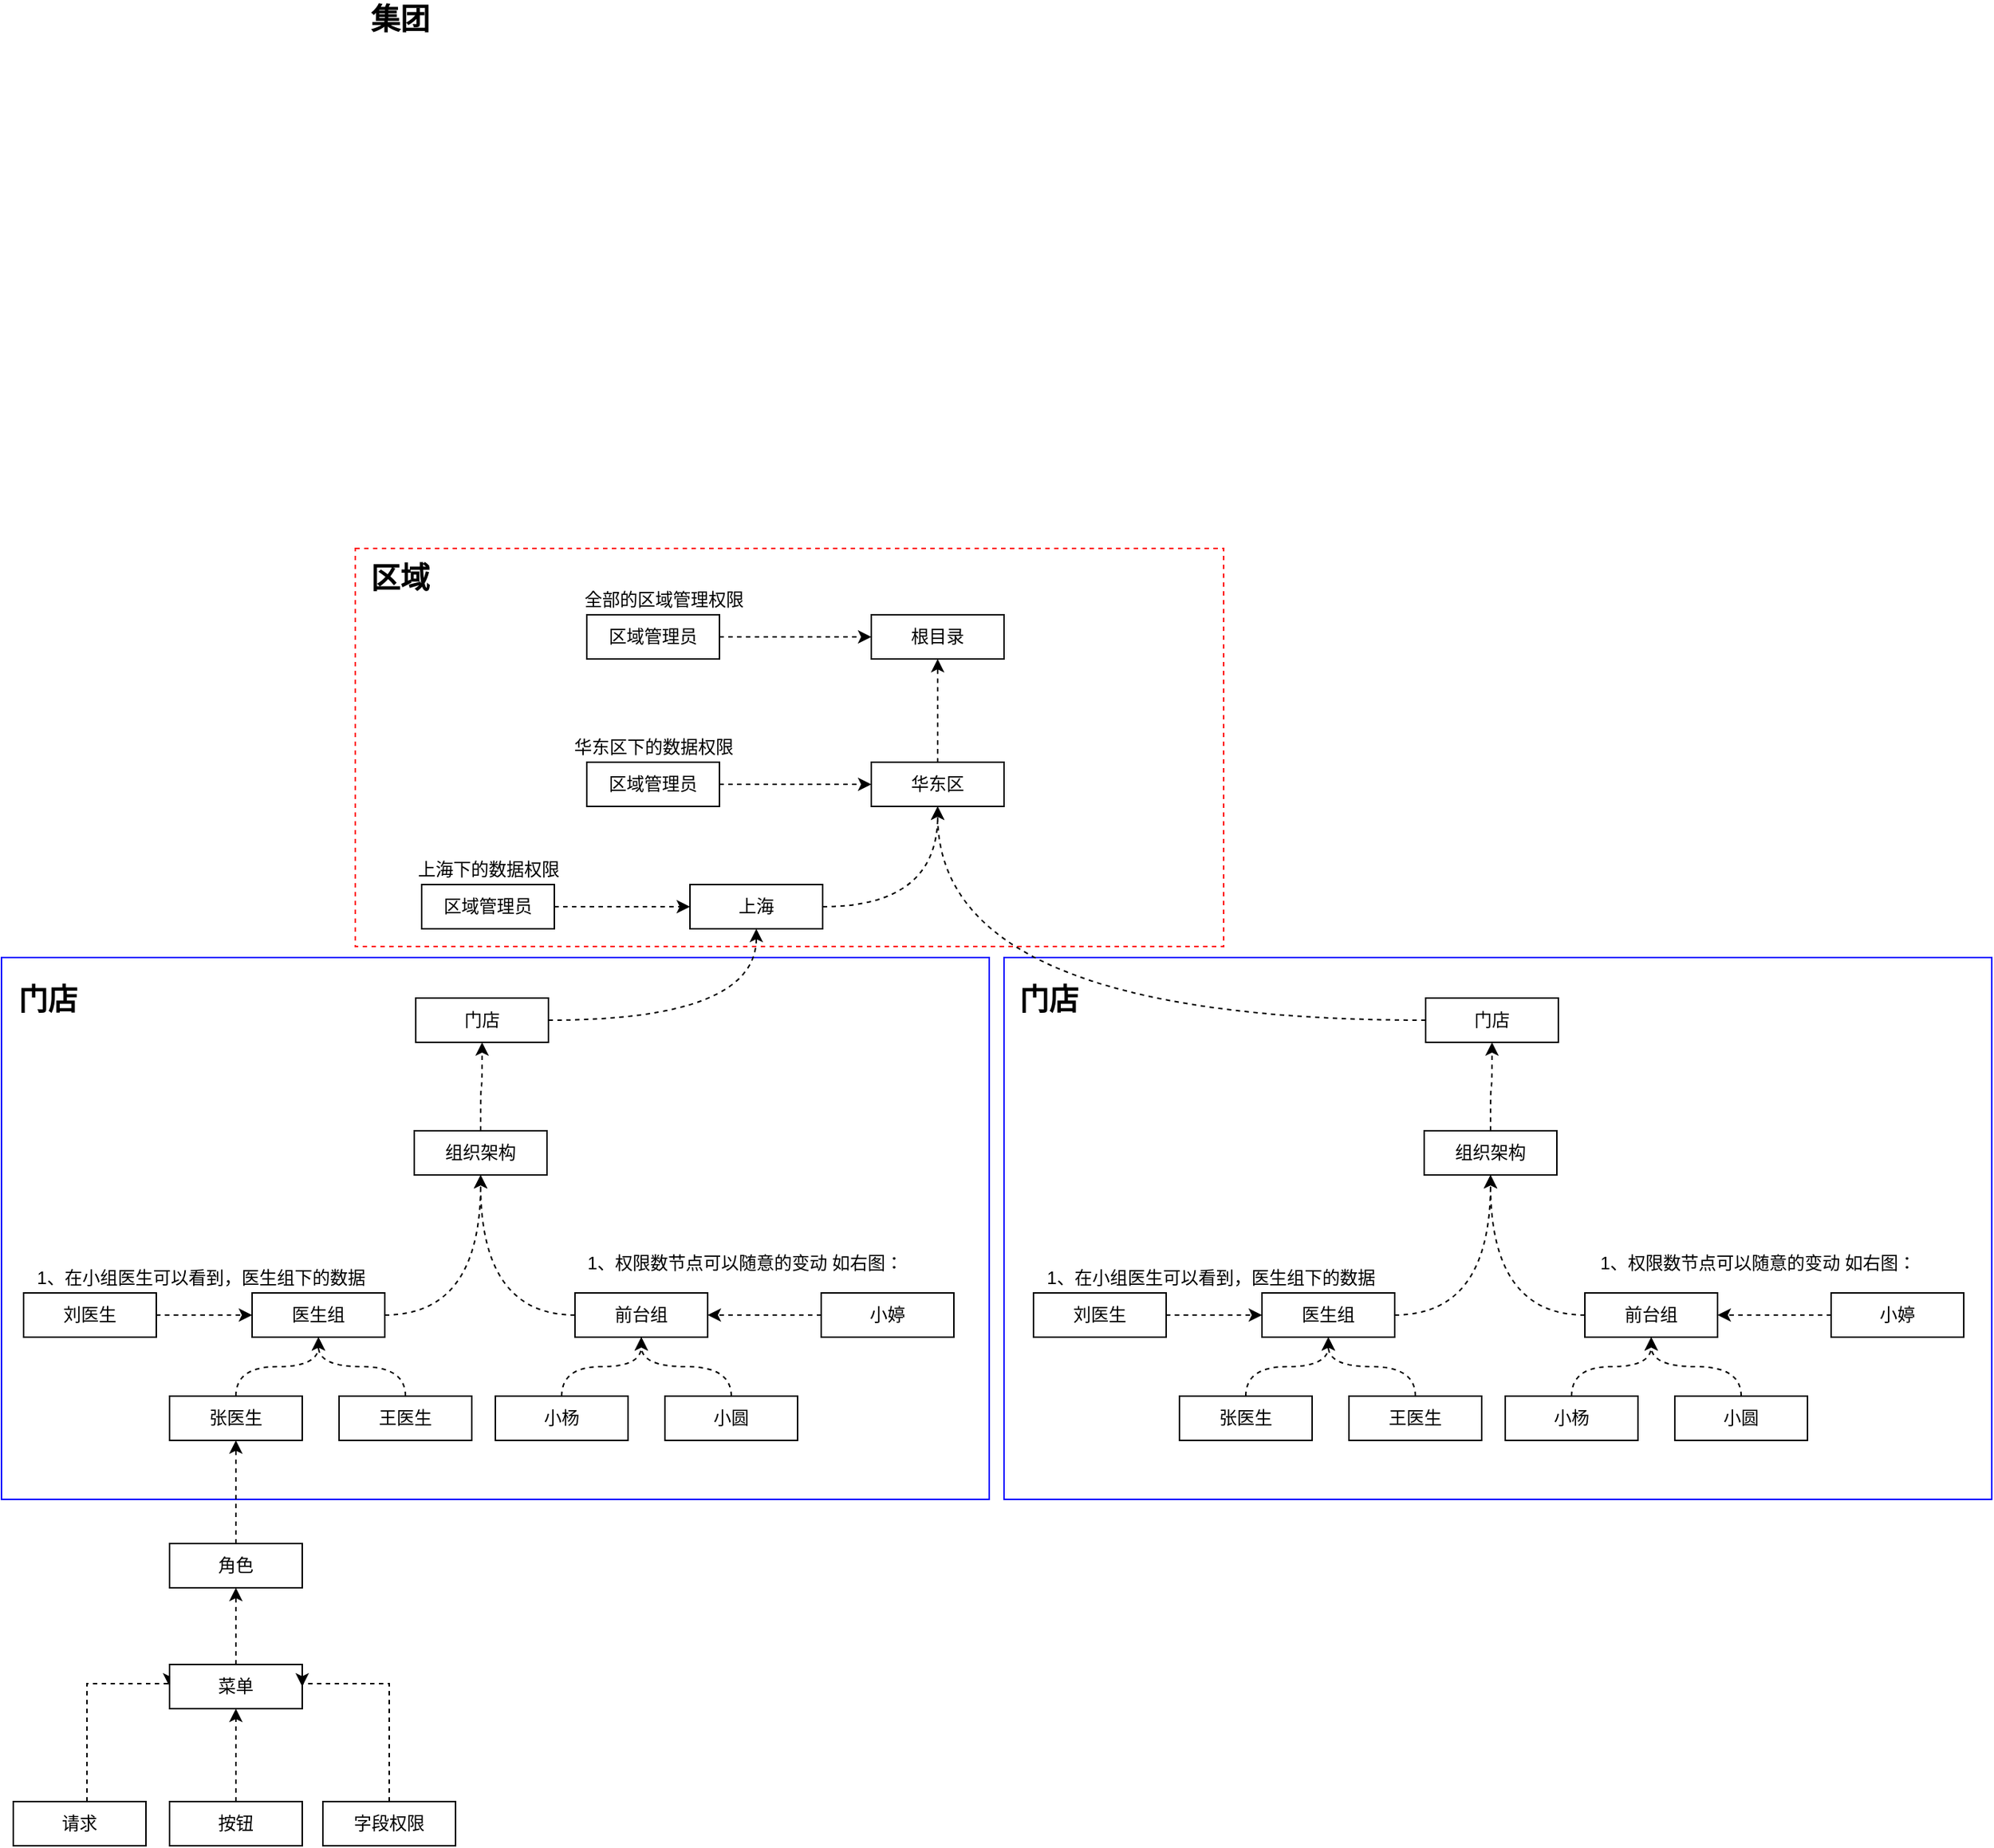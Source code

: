 <mxfile version="14.7.3" type="github">
  <diagram id="DutGnjLJBerShhZG-TlV" name="第 1 页">
    <mxGraphModel dx="1954" dy="-1624" grid="1" gridSize="10" guides="1" tooltips="1" connect="1" arrows="1" fold="1" page="1" pageScale="1" pageWidth="827" pageHeight="1169" math="0" shadow="0">
      <root>
        <mxCell id="0" />
        <mxCell id="1" parent="0" />
        <mxCell id="UfZnHSmK57loNZaYlV-8-1" value="" style="rounded=0;whiteSpace=wrap;html=1;dashed=1;strokeColor=#FF0000;" vertex="1" parent="1">
          <mxGeometry x="-518" y="2840" width="589" height="270" as="geometry" />
        </mxCell>
        <mxCell id="UfZnHSmK57loNZaYlV-8-2" value="" style="rounded=0;whiteSpace=wrap;html=1;strokeColor=#0000FF;" vertex="1" parent="1">
          <mxGeometry x="-78" y="3117.5" width="670" height="367.5" as="geometry" />
        </mxCell>
        <mxCell id="UfZnHSmK57loNZaYlV-8-3" value="" style="rounded=0;whiteSpace=wrap;html=1;strokeColor=#0000FF;" vertex="1" parent="1">
          <mxGeometry x="-758" y="3117.5" width="670" height="367.5" as="geometry" />
        </mxCell>
        <mxCell id="UfZnHSmK57loNZaYlV-8-4" style="edgeStyle=orthogonalEdgeStyle;curved=1;rounded=0;orthogonalLoop=1;jettySize=auto;html=1;dashed=1;" edge="1" parent="1" source="UfZnHSmK57loNZaYlV-8-5" target="UfZnHSmK57loNZaYlV-8-25">
          <mxGeometry relative="1" as="geometry" />
        </mxCell>
        <mxCell id="UfZnHSmK57loNZaYlV-8-5" value="组织架构" style="rounded=0;whiteSpace=wrap;html=1;" vertex="1" parent="1">
          <mxGeometry x="-478" y="3235" width="90" height="30" as="geometry" />
        </mxCell>
        <mxCell id="UfZnHSmK57loNZaYlV-8-6" style="edgeStyle=orthogonalEdgeStyle;curved=1;rounded=0;orthogonalLoop=1;jettySize=auto;html=1;entryX=0.5;entryY=1;entryDx=0;entryDy=0;dashed=1;" edge="1" parent="1" source="UfZnHSmK57loNZaYlV-8-7" target="UfZnHSmK57loNZaYlV-8-5">
          <mxGeometry relative="1" as="geometry" />
        </mxCell>
        <mxCell id="UfZnHSmK57loNZaYlV-8-7" value="医生组" style="rounded=0;whiteSpace=wrap;html=1;" vertex="1" parent="1">
          <mxGeometry x="-588" y="3345" width="90" height="30" as="geometry" />
        </mxCell>
        <mxCell id="UfZnHSmK57loNZaYlV-8-8" style="edgeStyle=orthogonalEdgeStyle;curved=1;rounded=0;orthogonalLoop=1;jettySize=auto;html=1;dashed=1;" edge="1" parent="1" source="UfZnHSmK57loNZaYlV-8-9" target="UfZnHSmK57loNZaYlV-8-5">
          <mxGeometry relative="1" as="geometry" />
        </mxCell>
        <mxCell id="UfZnHSmK57loNZaYlV-8-9" value="前台组" style="rounded=0;whiteSpace=wrap;html=1;" vertex="1" parent="1">
          <mxGeometry x="-369" y="3345" width="90" height="30" as="geometry" />
        </mxCell>
        <mxCell id="UfZnHSmK57loNZaYlV-8-10" style="edgeStyle=orthogonalEdgeStyle;rounded=0;orthogonalLoop=1;jettySize=auto;html=1;curved=1;dashed=1;" edge="1" parent="1" source="UfZnHSmK57loNZaYlV-8-11" target="UfZnHSmK57loNZaYlV-8-7">
          <mxGeometry relative="1" as="geometry" />
        </mxCell>
        <mxCell id="UfZnHSmK57loNZaYlV-8-11" value="王医生" style="rounded=0;whiteSpace=wrap;html=1;" vertex="1" parent="1">
          <mxGeometry x="-529" y="3415" width="90" height="30" as="geometry" />
        </mxCell>
        <mxCell id="UfZnHSmK57loNZaYlV-8-12" style="edgeStyle=orthogonalEdgeStyle;rounded=0;orthogonalLoop=1;jettySize=auto;html=1;entryX=0.5;entryY=1;entryDx=0;entryDy=0;curved=1;dashed=1;" edge="1" parent="1" source="UfZnHSmK57loNZaYlV-8-13" target="UfZnHSmK57loNZaYlV-8-7">
          <mxGeometry relative="1" as="geometry" />
        </mxCell>
        <mxCell id="UfZnHSmK57loNZaYlV-8-13" value="张医生" style="rounded=0;whiteSpace=wrap;html=1;" vertex="1" parent="1">
          <mxGeometry x="-644" y="3415" width="90" height="30" as="geometry" />
        </mxCell>
        <mxCell id="UfZnHSmK57loNZaYlV-8-14" style="edgeStyle=orthogonalEdgeStyle;curved=1;rounded=0;orthogonalLoop=1;jettySize=auto;html=1;dashed=1;" edge="1" parent="1" source="UfZnHSmK57loNZaYlV-8-15" target="UfZnHSmK57loNZaYlV-8-9">
          <mxGeometry relative="1" as="geometry" />
        </mxCell>
        <mxCell id="UfZnHSmK57loNZaYlV-8-15" value="小杨" style="rounded=0;whiteSpace=wrap;html=1;" vertex="1" parent="1">
          <mxGeometry x="-423" y="3415" width="90" height="30" as="geometry" />
        </mxCell>
        <mxCell id="UfZnHSmK57loNZaYlV-8-16" style="edgeStyle=orthogonalEdgeStyle;curved=1;rounded=0;orthogonalLoop=1;jettySize=auto;html=1;dashed=1;" edge="1" parent="1" source="UfZnHSmK57loNZaYlV-8-17" target="UfZnHSmK57loNZaYlV-8-9">
          <mxGeometry relative="1" as="geometry" />
        </mxCell>
        <mxCell id="UfZnHSmK57loNZaYlV-8-17" value="小圆" style="rounded=0;whiteSpace=wrap;html=1;" vertex="1" parent="1">
          <mxGeometry x="-308" y="3415" width="90" height="30" as="geometry" />
        </mxCell>
        <mxCell id="UfZnHSmK57loNZaYlV-8-18" style="edgeStyle=orthogonalEdgeStyle;curved=1;rounded=0;orthogonalLoop=1;jettySize=auto;html=1;entryX=0;entryY=0.5;entryDx=0;entryDy=0;dashed=1;" edge="1" parent="1" source="UfZnHSmK57loNZaYlV-8-19" target="UfZnHSmK57loNZaYlV-8-7">
          <mxGeometry relative="1" as="geometry" />
        </mxCell>
        <mxCell id="UfZnHSmK57loNZaYlV-8-19" value="刘医生" style="rounded=0;whiteSpace=wrap;html=1;" vertex="1" parent="1">
          <mxGeometry x="-743" y="3345" width="90" height="30" as="geometry" />
        </mxCell>
        <mxCell id="UfZnHSmK57loNZaYlV-8-20" style="edgeStyle=orthogonalEdgeStyle;curved=1;rounded=0;orthogonalLoop=1;jettySize=auto;html=1;dashed=1;" edge="1" parent="1" source="UfZnHSmK57loNZaYlV-8-21" target="UfZnHSmK57loNZaYlV-8-9">
          <mxGeometry relative="1" as="geometry" />
        </mxCell>
        <mxCell id="UfZnHSmK57loNZaYlV-8-21" value="小婷" style="rounded=0;whiteSpace=wrap;html=1;" vertex="1" parent="1">
          <mxGeometry x="-202" y="3345" width="90" height="30" as="geometry" />
        </mxCell>
        <mxCell id="UfZnHSmK57loNZaYlV-8-22" value="1、在小组医生可以看到，医生组下的数据" style="text;html=1;align=center;verticalAlign=middle;resizable=0;points=[];autosize=1;strokeColor=none;" vertex="1" parent="1">
          <mxGeometry x="-743" y="3325" width="240" height="20" as="geometry" />
        </mxCell>
        <mxCell id="UfZnHSmK57loNZaYlV-8-23" value="1、权限数节点可以随意的变动 如右图：" style="text;html=1;align=center;verticalAlign=middle;resizable=0;points=[];autosize=1;strokeColor=none;" vertex="1" parent="1">
          <mxGeometry x="-369" y="3315" width="230" height="20" as="geometry" />
        </mxCell>
        <mxCell id="UfZnHSmK57loNZaYlV-8-24" style="edgeStyle=orthogonalEdgeStyle;curved=1;rounded=0;orthogonalLoop=1;jettySize=auto;html=1;dashed=1;" edge="1" parent="1" source="UfZnHSmK57loNZaYlV-8-25" target="UfZnHSmK57loNZaYlV-8-53">
          <mxGeometry relative="1" as="geometry" />
        </mxCell>
        <mxCell id="UfZnHSmK57loNZaYlV-8-25" value="门店" style="rounded=0;whiteSpace=wrap;html=1;" vertex="1" parent="1">
          <mxGeometry x="-477" y="3145" width="90" height="30" as="geometry" />
        </mxCell>
        <mxCell id="UfZnHSmK57loNZaYlV-8-26" style="edgeStyle=orthogonalEdgeStyle;curved=1;rounded=0;orthogonalLoop=1;jettySize=auto;html=1;dashed=1;" edge="1" parent="1" source="UfZnHSmK57loNZaYlV-8-27" target="UfZnHSmK57loNZaYlV-8-57">
          <mxGeometry relative="1" as="geometry" />
        </mxCell>
        <mxCell id="UfZnHSmK57loNZaYlV-8-27" value="华东区" style="rounded=0;whiteSpace=wrap;html=1;" vertex="1" parent="1">
          <mxGeometry x="-168" y="2985" width="90" height="30" as="geometry" />
        </mxCell>
        <mxCell id="UfZnHSmK57loNZaYlV-8-28" style="edgeStyle=orthogonalEdgeStyle;curved=1;rounded=0;orthogonalLoop=1;jettySize=auto;html=1;dashed=1;" edge="1" parent="1" source="UfZnHSmK57loNZaYlV-8-29" target="UfZnHSmK57loNZaYlV-8-49">
          <mxGeometry relative="1" as="geometry" />
        </mxCell>
        <mxCell id="UfZnHSmK57loNZaYlV-8-29" value="组织架构" style="rounded=0;whiteSpace=wrap;html=1;" vertex="1" parent="1">
          <mxGeometry x="207" y="3235" width="90" height="30" as="geometry" />
        </mxCell>
        <mxCell id="UfZnHSmK57loNZaYlV-8-30" style="edgeStyle=orthogonalEdgeStyle;curved=1;rounded=0;orthogonalLoop=1;jettySize=auto;html=1;entryX=0.5;entryY=1;entryDx=0;entryDy=0;dashed=1;" edge="1" parent="1" source="UfZnHSmK57loNZaYlV-8-31" target="UfZnHSmK57loNZaYlV-8-29">
          <mxGeometry relative="1" as="geometry" />
        </mxCell>
        <mxCell id="UfZnHSmK57loNZaYlV-8-31" value="医生组" style="rounded=0;whiteSpace=wrap;html=1;" vertex="1" parent="1">
          <mxGeometry x="97" y="3345" width="90" height="30" as="geometry" />
        </mxCell>
        <mxCell id="UfZnHSmK57loNZaYlV-8-32" style="edgeStyle=orthogonalEdgeStyle;curved=1;rounded=0;orthogonalLoop=1;jettySize=auto;html=1;dashed=1;" edge="1" parent="1" source="UfZnHSmK57loNZaYlV-8-33" target="UfZnHSmK57loNZaYlV-8-29">
          <mxGeometry relative="1" as="geometry" />
        </mxCell>
        <mxCell id="UfZnHSmK57loNZaYlV-8-33" value="前台组" style="rounded=0;whiteSpace=wrap;html=1;" vertex="1" parent="1">
          <mxGeometry x="316" y="3345" width="90" height="30" as="geometry" />
        </mxCell>
        <mxCell id="UfZnHSmK57loNZaYlV-8-34" style="edgeStyle=orthogonalEdgeStyle;rounded=0;orthogonalLoop=1;jettySize=auto;html=1;curved=1;dashed=1;" edge="1" parent="1" source="UfZnHSmK57loNZaYlV-8-35" target="UfZnHSmK57loNZaYlV-8-31">
          <mxGeometry relative="1" as="geometry" />
        </mxCell>
        <mxCell id="UfZnHSmK57loNZaYlV-8-35" value="王医生" style="rounded=0;whiteSpace=wrap;html=1;" vertex="1" parent="1">
          <mxGeometry x="156" y="3415" width="90" height="30" as="geometry" />
        </mxCell>
        <mxCell id="UfZnHSmK57loNZaYlV-8-36" style="edgeStyle=orthogonalEdgeStyle;rounded=0;orthogonalLoop=1;jettySize=auto;html=1;entryX=0.5;entryY=1;entryDx=0;entryDy=0;curved=1;dashed=1;" edge="1" parent="1" source="UfZnHSmK57loNZaYlV-8-37" target="UfZnHSmK57loNZaYlV-8-31">
          <mxGeometry relative="1" as="geometry" />
        </mxCell>
        <mxCell id="UfZnHSmK57loNZaYlV-8-37" value="张医生" style="rounded=0;whiteSpace=wrap;html=1;" vertex="1" parent="1">
          <mxGeometry x="41" y="3415" width="90" height="30" as="geometry" />
        </mxCell>
        <mxCell id="UfZnHSmK57loNZaYlV-8-38" style="edgeStyle=orthogonalEdgeStyle;curved=1;rounded=0;orthogonalLoop=1;jettySize=auto;html=1;dashed=1;" edge="1" parent="1" source="UfZnHSmK57loNZaYlV-8-39" target="UfZnHSmK57loNZaYlV-8-33">
          <mxGeometry relative="1" as="geometry" />
        </mxCell>
        <mxCell id="UfZnHSmK57loNZaYlV-8-39" value="小杨" style="rounded=0;whiteSpace=wrap;html=1;" vertex="1" parent="1">
          <mxGeometry x="262" y="3415" width="90" height="30" as="geometry" />
        </mxCell>
        <mxCell id="UfZnHSmK57loNZaYlV-8-40" style="edgeStyle=orthogonalEdgeStyle;curved=1;rounded=0;orthogonalLoop=1;jettySize=auto;html=1;dashed=1;" edge="1" parent="1" source="UfZnHSmK57loNZaYlV-8-41" target="UfZnHSmK57loNZaYlV-8-33">
          <mxGeometry relative="1" as="geometry" />
        </mxCell>
        <mxCell id="UfZnHSmK57loNZaYlV-8-41" value="小圆" style="rounded=0;whiteSpace=wrap;html=1;" vertex="1" parent="1">
          <mxGeometry x="377" y="3415" width="90" height="30" as="geometry" />
        </mxCell>
        <mxCell id="UfZnHSmK57loNZaYlV-8-42" style="edgeStyle=orthogonalEdgeStyle;curved=1;rounded=0;orthogonalLoop=1;jettySize=auto;html=1;entryX=0;entryY=0.5;entryDx=0;entryDy=0;dashed=1;" edge="1" parent="1" source="UfZnHSmK57loNZaYlV-8-43" target="UfZnHSmK57loNZaYlV-8-31">
          <mxGeometry relative="1" as="geometry" />
        </mxCell>
        <mxCell id="UfZnHSmK57loNZaYlV-8-43" value="刘医生" style="rounded=0;whiteSpace=wrap;html=1;" vertex="1" parent="1">
          <mxGeometry x="-58" y="3345" width="90" height="30" as="geometry" />
        </mxCell>
        <mxCell id="UfZnHSmK57loNZaYlV-8-44" style="edgeStyle=orthogonalEdgeStyle;curved=1;rounded=0;orthogonalLoop=1;jettySize=auto;html=1;dashed=1;" edge="1" parent="1" source="UfZnHSmK57loNZaYlV-8-45" target="UfZnHSmK57loNZaYlV-8-33">
          <mxGeometry relative="1" as="geometry" />
        </mxCell>
        <mxCell id="UfZnHSmK57loNZaYlV-8-45" value="小婷" style="rounded=0;whiteSpace=wrap;html=1;" vertex="1" parent="1">
          <mxGeometry x="483" y="3345" width="90" height="30" as="geometry" />
        </mxCell>
        <mxCell id="UfZnHSmK57loNZaYlV-8-46" value="1、在小组医生可以看到，医生组下的数据" style="text;html=1;align=center;verticalAlign=middle;resizable=0;points=[];autosize=1;strokeColor=none;" vertex="1" parent="1">
          <mxGeometry x="-58" y="3325" width="240" height="20" as="geometry" />
        </mxCell>
        <mxCell id="UfZnHSmK57loNZaYlV-8-47" value="1、权限数节点可以随意的变动 如右图：" style="text;html=1;align=center;verticalAlign=middle;resizable=0;points=[];autosize=1;strokeColor=none;" vertex="1" parent="1">
          <mxGeometry x="318" y="3315" width="230" height="20" as="geometry" />
        </mxCell>
        <mxCell id="UfZnHSmK57loNZaYlV-8-48" style="edgeStyle=orthogonalEdgeStyle;curved=1;rounded=0;orthogonalLoop=1;jettySize=auto;html=1;dashed=1;" edge="1" parent="1" source="UfZnHSmK57loNZaYlV-8-49" target="UfZnHSmK57loNZaYlV-8-27">
          <mxGeometry relative="1" as="geometry" />
        </mxCell>
        <mxCell id="UfZnHSmK57loNZaYlV-8-49" value="门店" style="rounded=0;whiteSpace=wrap;html=1;" vertex="1" parent="1">
          <mxGeometry x="208" y="3145" width="90" height="30" as="geometry" />
        </mxCell>
        <mxCell id="UfZnHSmK57loNZaYlV-8-50" style="edgeStyle=orthogonalEdgeStyle;curved=1;rounded=0;orthogonalLoop=1;jettySize=auto;html=1;dashed=1;" edge="1" parent="1" source="UfZnHSmK57loNZaYlV-8-51" target="UfZnHSmK57loNZaYlV-8-27">
          <mxGeometry relative="1" as="geometry" />
        </mxCell>
        <mxCell id="UfZnHSmK57loNZaYlV-8-51" value="区域管理员" style="rounded=0;whiteSpace=wrap;html=1;" vertex="1" parent="1">
          <mxGeometry x="-361" y="2985" width="90" height="30" as="geometry" />
        </mxCell>
        <mxCell id="UfZnHSmK57loNZaYlV-8-52" style="edgeStyle=orthogonalEdgeStyle;curved=1;rounded=0;orthogonalLoop=1;jettySize=auto;html=1;entryX=0.5;entryY=1;entryDx=0;entryDy=0;dashed=1;" edge="1" parent="1" source="UfZnHSmK57loNZaYlV-8-53" target="UfZnHSmK57loNZaYlV-8-27">
          <mxGeometry relative="1" as="geometry" />
        </mxCell>
        <mxCell id="UfZnHSmK57loNZaYlV-8-53" value="上海" style="rounded=0;whiteSpace=wrap;html=1;" vertex="1" parent="1">
          <mxGeometry x="-291" y="3068" width="90" height="30" as="geometry" />
        </mxCell>
        <mxCell id="UfZnHSmK57loNZaYlV-8-54" style="edgeStyle=orthogonalEdgeStyle;curved=1;rounded=0;orthogonalLoop=1;jettySize=auto;html=1;dashed=1;" edge="1" parent="1" source="UfZnHSmK57loNZaYlV-8-55" target="UfZnHSmK57loNZaYlV-8-53">
          <mxGeometry relative="1" as="geometry" />
        </mxCell>
        <mxCell id="UfZnHSmK57loNZaYlV-8-55" value="区域管理员" style="rounded=0;whiteSpace=wrap;html=1;" vertex="1" parent="1">
          <mxGeometry x="-473" y="3068" width="90" height="30" as="geometry" />
        </mxCell>
        <mxCell id="UfZnHSmK57loNZaYlV-8-56" value="上海下的数据权限" style="text;html=1;align=center;verticalAlign=middle;resizable=0;points=[];autosize=1;strokeColor=none;" vertex="1" parent="1">
          <mxGeometry x="-483" y="3048" width="110" height="20" as="geometry" />
        </mxCell>
        <mxCell id="UfZnHSmK57loNZaYlV-8-57" value="根目录" style="rounded=0;whiteSpace=wrap;html=1;" vertex="1" parent="1">
          <mxGeometry x="-168" y="2885" width="90" height="30" as="geometry" />
        </mxCell>
        <mxCell id="UfZnHSmK57loNZaYlV-8-58" style="edgeStyle=orthogonalEdgeStyle;curved=1;rounded=0;orthogonalLoop=1;jettySize=auto;html=1;dashed=1;" edge="1" parent="1" source="UfZnHSmK57loNZaYlV-8-59" target="UfZnHSmK57loNZaYlV-8-57">
          <mxGeometry relative="1" as="geometry" />
        </mxCell>
        <mxCell id="UfZnHSmK57loNZaYlV-8-59" value="区域管理员" style="rounded=0;whiteSpace=wrap;html=1;" vertex="1" parent="1">
          <mxGeometry x="-361" y="2885" width="90" height="30" as="geometry" />
        </mxCell>
        <mxCell id="UfZnHSmK57loNZaYlV-8-60" value="华东区下的数据权限" style="text;html=1;align=center;verticalAlign=middle;resizable=0;points=[];autosize=1;strokeColor=none;" vertex="1" parent="1">
          <mxGeometry x="-376" y="2965" width="120" height="20" as="geometry" />
        </mxCell>
        <mxCell id="UfZnHSmK57loNZaYlV-8-61" value="全部的区域管理权限" style="text;html=1;align=center;verticalAlign=middle;resizable=0;points=[];autosize=1;strokeColor=none;" vertex="1" parent="1">
          <mxGeometry x="-369" y="2865" width="120" height="20" as="geometry" />
        </mxCell>
        <mxCell id="UfZnHSmK57loNZaYlV-8-62" value="&lt;span style=&quot;font-size: 20px&quot;&gt;&lt;b&gt;门店&lt;/b&gt;&lt;/span&gt;" style="text;html=1;align=center;verticalAlign=middle;resizable=0;points=[];autosize=1;strokeColor=none;" vertex="1" parent="1">
          <mxGeometry x="-757" y="3135" width="60" height="20" as="geometry" />
        </mxCell>
        <mxCell id="UfZnHSmK57loNZaYlV-8-63" value="&lt;span style=&quot;font-size: 20px&quot;&gt;&lt;b&gt;门店&lt;/b&gt;&lt;/span&gt;" style="text;html=1;align=center;verticalAlign=middle;resizable=0;points=[];autosize=1;strokeColor=none;" vertex="1" parent="1">
          <mxGeometry x="-78" y="3135" width="60" height="20" as="geometry" />
        </mxCell>
        <mxCell id="UfZnHSmK57loNZaYlV-8-64" value="&lt;span style=&quot;font-size: 20px&quot;&gt;&lt;b&gt;区域&lt;/b&gt;&lt;/span&gt;" style="text;html=1;align=center;verticalAlign=middle;resizable=0;points=[];autosize=1;strokeColor=none;" vertex="1" parent="1">
          <mxGeometry x="-518" y="2849" width="60" height="20" as="geometry" />
        </mxCell>
        <mxCell id="UfZnHSmK57loNZaYlV-8-65" style="edgeStyle=orthogonalEdgeStyle;rounded=0;orthogonalLoop=1;jettySize=auto;html=1;dashed=1;" edge="1" parent="1" source="UfZnHSmK57loNZaYlV-8-66" target="UfZnHSmK57loNZaYlV-8-13">
          <mxGeometry relative="1" as="geometry" />
        </mxCell>
        <mxCell id="UfZnHSmK57loNZaYlV-8-66" value="角色" style="rounded=0;whiteSpace=wrap;html=1;" vertex="1" parent="1">
          <mxGeometry x="-644" y="3515" width="90" height="30" as="geometry" />
        </mxCell>
        <mxCell id="UfZnHSmK57loNZaYlV-8-76" style="edgeStyle=orthogonalEdgeStyle;rounded=0;orthogonalLoop=1;jettySize=auto;html=1;entryX=0;entryY=0.5;entryDx=0;entryDy=0;dashed=1;" edge="1" parent="1" source="UfZnHSmK57loNZaYlV-8-68" target="UfZnHSmK57loNZaYlV-8-70">
          <mxGeometry relative="1" as="geometry">
            <Array as="points">
              <mxPoint x="-700" y="3610" />
            </Array>
          </mxGeometry>
        </mxCell>
        <mxCell id="UfZnHSmK57loNZaYlV-8-68" value="请求" style="rounded=0;whiteSpace=wrap;html=1;" vertex="1" parent="1">
          <mxGeometry x="-750" y="3690" width="90" height="30" as="geometry" />
        </mxCell>
        <mxCell id="UfZnHSmK57loNZaYlV-8-69" style="edgeStyle=orthogonalEdgeStyle;rounded=0;orthogonalLoop=1;jettySize=auto;html=1;entryX=0.5;entryY=1;entryDx=0;entryDy=0;dashed=1;" edge="1" parent="1" source="UfZnHSmK57loNZaYlV-8-70" target="UfZnHSmK57loNZaYlV-8-66">
          <mxGeometry relative="1" as="geometry" />
        </mxCell>
        <mxCell id="UfZnHSmK57loNZaYlV-8-70" value="菜单" style="rounded=0;whiteSpace=wrap;html=1;" vertex="1" parent="1">
          <mxGeometry x="-644" y="3597" width="90" height="30" as="geometry" />
        </mxCell>
        <mxCell id="UfZnHSmK57loNZaYlV-8-77" style="edgeStyle=orthogonalEdgeStyle;rounded=0;orthogonalLoop=1;jettySize=auto;html=1;entryX=1;entryY=0.5;entryDx=0;entryDy=0;dashed=1;" edge="1" parent="1" source="UfZnHSmK57loNZaYlV-8-72" target="UfZnHSmK57loNZaYlV-8-70">
          <mxGeometry relative="1" as="geometry">
            <Array as="points">
              <mxPoint x="-495" y="3610" />
            </Array>
          </mxGeometry>
        </mxCell>
        <mxCell id="UfZnHSmK57loNZaYlV-8-72" value="字段权限" style="rounded=0;whiteSpace=wrap;html=1;" vertex="1" parent="1">
          <mxGeometry x="-540" y="3690" width="90" height="30" as="geometry" />
        </mxCell>
        <mxCell id="UfZnHSmK57loNZaYlV-8-74" style="edgeStyle=orthogonalEdgeStyle;rounded=0;orthogonalLoop=1;jettySize=auto;html=1;dashed=1;" edge="1" parent="1" source="UfZnHSmK57loNZaYlV-8-73" target="UfZnHSmK57loNZaYlV-8-70">
          <mxGeometry relative="1" as="geometry" />
        </mxCell>
        <mxCell id="UfZnHSmK57loNZaYlV-8-73" value="按钮" style="rounded=0;whiteSpace=wrap;html=1;" vertex="1" parent="1">
          <mxGeometry x="-644" y="3690" width="90" height="30" as="geometry" />
        </mxCell>
        <mxCell id="UfZnHSmK57loNZaYlV-8-79" value="&lt;span style=&quot;font-size: 20px&quot;&gt;&lt;b&gt;集团&lt;/b&gt;&lt;/span&gt;" style="text;html=1;align=center;verticalAlign=middle;resizable=0;points=[];autosize=1;strokeColor=none;" vertex="1" parent="1">
          <mxGeometry x="-518" y="2470" width="60" height="20" as="geometry" />
        </mxCell>
      </root>
    </mxGraphModel>
  </diagram>
</mxfile>
